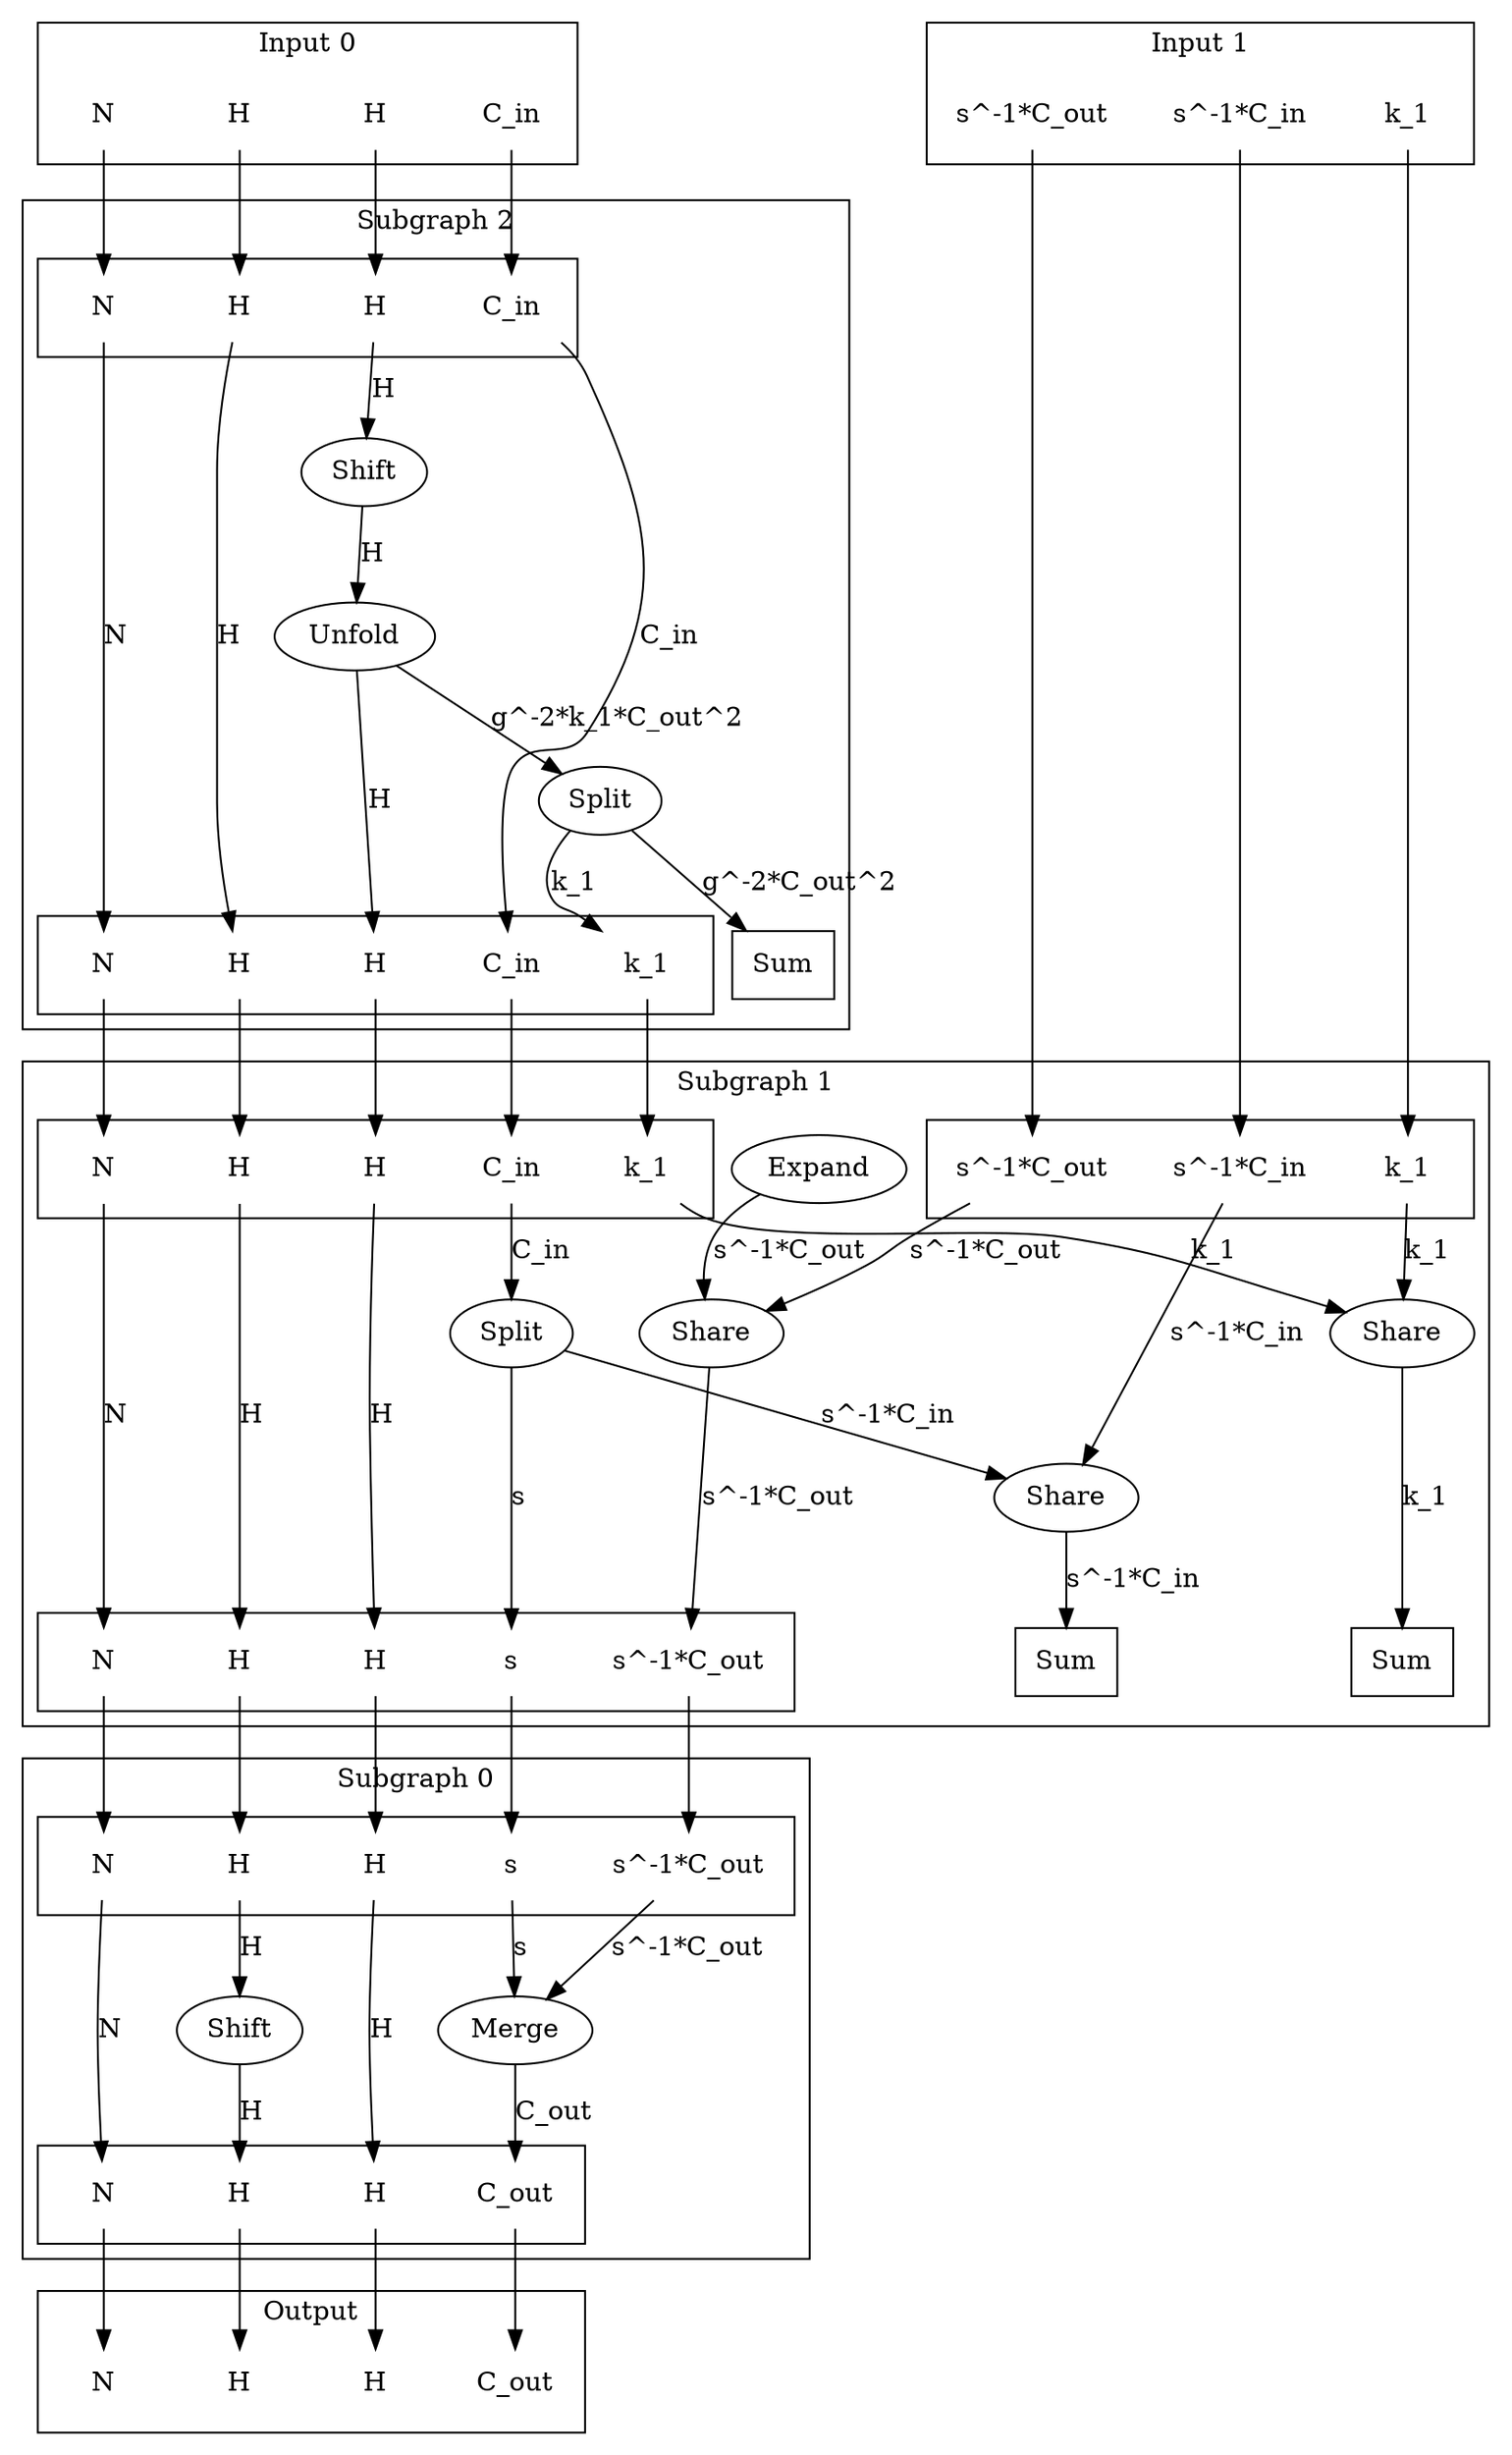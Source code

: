 digraph kernel_generated {
newrank = true;

// Stage tensor.
subgraph cluster_subgraph_0 {
    label = "Subgraph 0";
    // Reductions.
    // Output.
    subgraph cluster_subgraph_0_out {
        label = "";
        interface_0_out_0x55e3a880e020 [label="N", shape=none];
        interface_0_out_0x55e3a880e048 [label="C_out", shape=none];
        interface_0_out_0x55e3a880e070 [label="H", shape=none];
        interface_0_out_0x55e3a880e098 [label="H", shape=none];
    }
    {
        rank = same;
        interface_0_out_0x55e3a880e020;
        interface_0_out_0x55e3a880e048;
        interface_0_out_0x55e3a880e070;
        interface_0_out_0x55e3a880e098;
    }
    // Input 0.
    subgraph cluster_subgraph_0_in_0 {
        label = "";
        interface_0_in_0x55e3a880e020 [label="N", shape=none];
        interface_0_in_0x55e3a8935800 [label="s", shape=none];
        interface_0_in_0x55e3a8935818 [label="s^-1*C_out", shape=none];
        interface_0_in_0x55e39eb542e0 [label="H", shape=none];
        interface_0_in_0x55e3a880e098 [label="H", shape=none];
    }
    {
        rank = same;
        interface_0_in_0x55e3a880e020;
        interface_0_in_0x55e3a8935800;
        interface_0_in_0x55e3a8935818;
        interface_0_in_0x55e39eb542e0;
        interface_0_in_0x55e3a880e098;
    }
    // Op's.
    op_0x55e39eb542c0 [label="Shift"];
    op_0x55e3a89357c0 [label="Merge"];
    // Dimension's.
    interface_0_in_0x55e39eb542e0 -> op_0x55e39eb542c0 [label="H"];
    interface_0_in_0x55e3a880e020 -> interface_0_out_0x55e3a880e020 [label="N"];
    op_0x55e3a89357c0 -> interface_0_out_0x55e3a880e048 [label="C_out"];
    op_0x55e39eb542c0 -> interface_0_out_0x55e3a880e070 [label="H"];
    interface_0_in_0x55e3a880e098 -> interface_0_out_0x55e3a880e098 [label="H"];
    interface_0_in_0x55e3a8935800 -> op_0x55e3a89357c0 [label="s"];
    interface_0_in_0x55e3a8935818 -> op_0x55e3a89357c0 [label="s^-1*C_out"];
}

// Stage tensor.
subgraph cluster_subgraph_1 {
    label = "Subgraph 1";
    // Reductions.
    reduce_0x7fb2b80072d0 [label="Sum", shape=box];
    reduce_0x7fb2b8003a98 [label="Sum", shape=box];
    // Output.
    subgraph cluster_subgraph_1_out {
        label = "";
        interface_1_out_0x55e3a880e020 [label="N", shape=none];
        interface_1_out_0x55e3a8935800 [label="s", shape=none];
        interface_1_out_0x55e3a8935818 [label="s^-1*C_out", shape=none];
        interface_1_out_0x55e39eb542e0 [label="H", shape=none];
        interface_1_out_0x55e3a880e098 [label="H", shape=none];
    }
    {
        rank = same;
        reduce_0x7fb2b80072d0;
        reduce_0x7fb2b8003a98;
        interface_1_out_0x55e3a880e020;
        interface_1_out_0x55e3a8935800;
        interface_1_out_0x55e3a8935818;
        interface_1_out_0x55e39eb542e0;
        interface_1_out_0x55e3a880e098;
    }
    // Input 0.
    subgraph cluster_subgraph_1_in_0 {
        label = "";
        interface_1_in_0x55e3a880e020 [label="N", shape=none];
        interface_1_in_0x55e3a8936330 [label="C_in", shape=none];
        interface_1_in_0x55e39eb542e0 [label="H", shape=none];
        interface_1_in_0x55e3a880e098 [label="H", shape=none];
        interface_1_in_0x55e3a89346f0 [label="k_1", shape=none];
    }
    // Input 1.
    subgraph cluster_subgraph_1_in_1 {
        label = "";
        interface_1_in_0x55e3a8934488 [label="s^-1*C_in", shape=none];
        interface_1_in_0x55e3a8934528 [label="s^-1*C_out", shape=none];
        interface_1_in_0x55e3a8934708 [label="k_1", shape=none];
    }
    {
        rank = same;
        interface_1_in_0x55e3a880e020;
        interface_1_in_0x55e3a8936330;
        interface_1_in_0x55e39eb542e0;
        interface_1_in_0x55e3a880e098;
        interface_1_in_0x55e3a89346f0;
        interface_1_in_0x55e3a8934488;
        interface_1_in_0x55e3a8934528;
        interface_1_in_0x55e3a8934708;
    }
    // Op's.
    op_0x55e3a8934450 [label="Share"];
    op_0x55e3a89344f0 [label="Share"];
    op_0x55e3a89346d0 [label="Share"];
    op_0x55e3a89348f8 [label="Expand"];
    op_0x55e3a89362f0 [label="Split"];
    // Dimension's.
    interface_1_in_0x55e39eb542e0 -> interface_1_out_0x55e39eb542e0 [label="H"];
    interface_1_in_0x55e3a880e020 -> interface_1_out_0x55e3a880e020 [label="N"];
    interface_1_in_0x55e3a880e098 -> interface_1_out_0x55e3a880e098 [label="H"];
    op_0x55e3a89362f0 -> op_0x55e3a8934450 [label="s^-1*C_in"];
    interface_1_in_0x55e3a8934488 -> op_0x55e3a8934450 [label="s^-1*C_in"];
    op_0x55e3a89348f8 -> op_0x55e3a89344f0 [label="s^-1*C_out"];
    interface_1_in_0x55e3a8934528 -> op_0x55e3a89344f0 [label="s^-1*C_out"];
    interface_1_in_0x55e3a89346f0 -> op_0x55e3a89346d0 [label="k_1"];
    interface_1_in_0x55e3a8934708 -> op_0x55e3a89346d0 [label="k_1"];
    op_0x55e3a89362f0 -> interface_1_out_0x55e3a8935800 [label="s"];
    op_0x55e3a89344f0 -> interface_1_out_0x55e3a8935818 [label="s^-1*C_out"];
    interface_1_in_0x55e3a8936330 -> op_0x55e3a89362f0 [label="C_in"];
    op_0x55e3a89346d0 -> reduce_0x7fb2b8003a98 [label="k_1"];
    op_0x55e3a8934450 -> reduce_0x7fb2b80072d0 [label="s^-1*C_in"];
}

// Stage tensor.
subgraph cluster_subgraph_2 {
    label = "Subgraph 2";
    // Reductions.
    reduce_0x7fb2b800deb0 [label="Sum", shape=box];
    // Output.
    subgraph cluster_subgraph_2_out {
        label = "";
        interface_2_out_0x55e3a880e020 [label="N", shape=none];
        interface_2_out_0x55e3a8936330 [label="C_in", shape=none];
        interface_2_out_0x55e39eb542e0 [label="H", shape=none];
        interface_2_out_0x55e3a880e098 [label="H", shape=none];
        interface_2_out_0x55e3a89346f0 [label="k_1", shape=none];
    }
    {
        rank = same;
        reduce_0x7fb2b800deb0;
        interface_2_out_0x55e3a880e020;
        interface_2_out_0x55e3a8936330;
        interface_2_out_0x55e39eb542e0;
        interface_2_out_0x55e3a880e098;
        interface_2_out_0x55e3a89346f0;
    }
    // Input 0.
    subgraph cluster_subgraph_2_in_0 {
        label = "";
        interface_2_in_0x55e3a880e020 [label="N", shape=none];
        interface_2_in_0x55e3a8936330 [label="C_in", shape=none];
        interface_2_in_0x55e39eb542e0 [label="H", shape=none];
        interface_2_in_0x55e39eb54460 [label="H", shape=none];
    }
    {
        rank = same;
        interface_2_in_0x55e3a880e020;
        interface_2_in_0x55e3a8936330;
        interface_2_in_0x55e39eb542e0;
        interface_2_in_0x55e39eb54460;
    }
    // Op's.
    op_0x55e39eb54440 [label="Shift"];
    op_0x55e3a89368c0 [label="Unfold"];
    op_0x55e3a89547f0 [label="Split"];
    // Dimension's.
    interface_2_in_0x55e39eb542e0 -> interface_2_out_0x55e39eb542e0 [label="H"];
    interface_2_in_0x55e39eb54460 -> op_0x55e39eb54440 [label="H"];
    interface_2_in_0x55e3a880e020 -> interface_2_out_0x55e3a880e020 [label="N"];
    op_0x55e3a89368c0 -> interface_2_out_0x55e3a880e098 [label="H"];
    op_0x55e3a89547f0 -> interface_2_out_0x55e3a89346f0 [label="k_1"];
    interface_2_in_0x55e3a8936330 -> interface_2_out_0x55e3a8936330 [label="C_in"];
    op_0x55e39eb54440 -> op_0x55e3a89368c0 [label="H"];
    op_0x55e3a89368c0 -> op_0x55e3a89547f0 [label="g^-2*k_1*C_out^2"];
    op_0x55e3a89547f0 -> reduce_0x7fb2b800deb0 [label="g^-2*C_out^2"];
}

// Input tensor.
subgraph cluster_subgraph_3 {
    label = "Input 0";
    interface_3_out_0x55e3a880e020 [label="N", shape=none];
    interface_3_out_0x55e3a8936330 [label="C_in", shape=none];
    interface_3_out_0x55e39eb542e0 [label="H", shape=none];
    interface_3_out_0x55e39eb54460 [label="H", shape=none];
}

interface_3_out_0x55e3a880e020 -> interface_2_in_0x55e3a880e020;
interface_3_out_0x55e3a8936330 -> interface_2_in_0x55e3a8936330;
interface_3_out_0x55e39eb542e0 -> interface_2_in_0x55e39eb542e0;
interface_3_out_0x55e39eb54460 -> interface_2_in_0x55e39eb54460;

interface_2_out_0x55e3a880e020 -> interface_1_in_0x55e3a880e020;
interface_2_out_0x55e3a8936330 -> interface_1_in_0x55e3a8936330;
interface_2_out_0x55e39eb542e0 -> interface_1_in_0x55e39eb542e0;
interface_2_out_0x55e3a880e098 -> interface_1_in_0x55e3a880e098;
interface_2_out_0x55e3a89346f0 -> interface_1_in_0x55e3a89346f0;

// Input tensor.
subgraph cluster_subgraph_4 {
    label = "Input 1";
    interface_4_out_0x55e3a8934488 [label="s^-1*C_in", shape=none];
    interface_4_out_0x55e3a8934528 [label="s^-1*C_out", shape=none];
    interface_4_out_0x55e3a8934708 [label="k_1", shape=none];
}

interface_4_out_0x55e3a8934488 -> interface_1_in_0x55e3a8934488;
interface_4_out_0x55e3a8934528 -> interface_1_in_0x55e3a8934528;
interface_4_out_0x55e3a8934708 -> interface_1_in_0x55e3a8934708;

interface_1_out_0x55e3a880e020 -> interface_0_in_0x55e3a880e020;
interface_1_out_0x55e3a8935800 -> interface_0_in_0x55e3a8935800;
interface_1_out_0x55e3a8935818 -> interface_0_in_0x55e3a8935818;
interface_1_out_0x55e39eb542e0 -> interface_0_in_0x55e39eb542e0;
interface_1_out_0x55e3a880e098 -> interface_0_in_0x55e3a880e098;

{
    rank = same;
    interface_3_out_0x55e3a880e020;
    interface_3_out_0x55e3a8936330;
    interface_3_out_0x55e39eb542e0;
    interface_3_out_0x55e39eb54460;
    interface_4_out_0x55e3a8934488;
    interface_4_out_0x55e3a8934528;
    interface_4_out_0x55e3a8934708;
}
subgraph cluster_subgraph_output {
    label = "Output";
    interface_5_in_0x55e3a880e020 [label="N", shape=none];
    interface_5_in_0x55e3a880e048 [label="C_out", shape=none];
    interface_5_in_0x55e3a880e070 [label="H", shape=none];
    interface_5_in_0x55e3a880e098 [label="H", shape=none];
}
interface_0_out_0x55e3a880e020 -> interface_5_in_0x55e3a880e020;
interface_0_out_0x55e3a880e048 -> interface_5_in_0x55e3a880e048;
interface_0_out_0x55e3a880e070 -> interface_5_in_0x55e3a880e070;
interface_0_out_0x55e3a880e098 -> interface_5_in_0x55e3a880e098;

}
